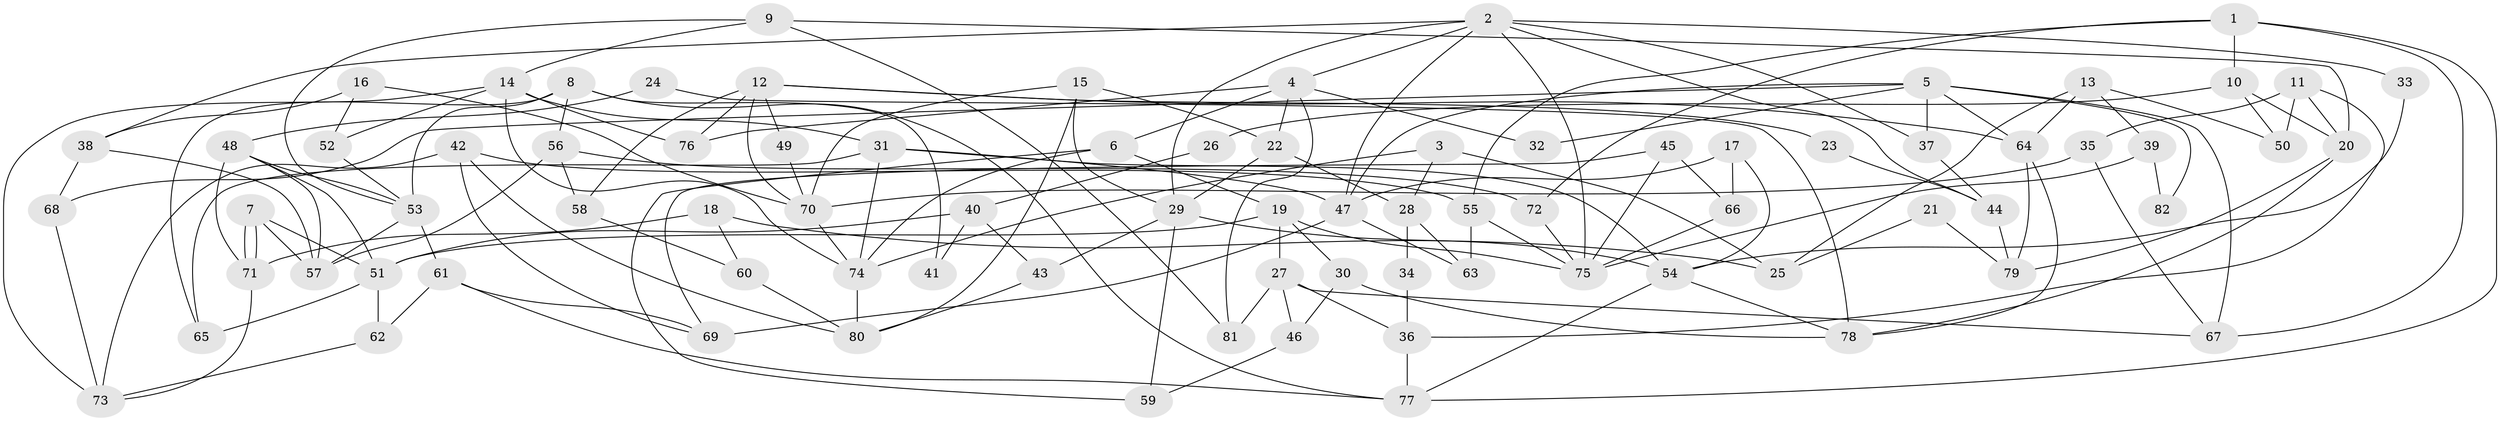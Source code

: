 // coarse degree distribution, {10: 0.04, 8: 0.04, 7: 0.04, 11: 0.02, 3: 0.24, 6: 0.06, 5: 0.16, 4: 0.24, 2: 0.14, 9: 0.02}
// Generated by graph-tools (version 1.1) at 2025/51/03/04/25 22:51:13]
// undirected, 82 vertices, 164 edges
graph export_dot {
  node [color=gray90,style=filled];
  1;
  2;
  3;
  4;
  5;
  6;
  7;
  8;
  9;
  10;
  11;
  12;
  13;
  14;
  15;
  16;
  17;
  18;
  19;
  20;
  21;
  22;
  23;
  24;
  25;
  26;
  27;
  28;
  29;
  30;
  31;
  32;
  33;
  34;
  35;
  36;
  37;
  38;
  39;
  40;
  41;
  42;
  43;
  44;
  45;
  46;
  47;
  48;
  49;
  50;
  51;
  52;
  53;
  54;
  55;
  56;
  57;
  58;
  59;
  60;
  61;
  62;
  63;
  64;
  65;
  66;
  67;
  68;
  69;
  70;
  71;
  72;
  73;
  74;
  75;
  76;
  77;
  78;
  79;
  80;
  81;
  82;
  1 -- 55;
  1 -- 67;
  1 -- 10;
  1 -- 72;
  1 -- 77;
  2 -- 47;
  2 -- 75;
  2 -- 4;
  2 -- 29;
  2 -- 33;
  2 -- 37;
  2 -- 38;
  2 -- 44;
  3 -- 74;
  3 -- 28;
  3 -- 25;
  4 -- 6;
  4 -- 22;
  4 -- 32;
  4 -- 76;
  4 -- 81;
  5 -- 68;
  5 -- 37;
  5 -- 32;
  5 -- 47;
  5 -- 64;
  5 -- 67;
  5 -- 82;
  6 -- 74;
  6 -- 19;
  6 -- 59;
  7 -- 71;
  7 -- 71;
  7 -- 57;
  7 -- 51;
  8 -- 56;
  8 -- 77;
  8 -- 41;
  8 -- 53;
  8 -- 65;
  9 -- 53;
  9 -- 14;
  9 -- 20;
  9 -- 81;
  10 -- 50;
  10 -- 20;
  10 -- 26;
  11 -- 36;
  11 -- 20;
  11 -- 35;
  11 -- 50;
  12 -- 70;
  12 -- 76;
  12 -- 23;
  12 -- 49;
  12 -- 58;
  12 -- 64;
  13 -- 64;
  13 -- 25;
  13 -- 39;
  13 -- 50;
  14 -- 73;
  14 -- 31;
  14 -- 52;
  14 -- 74;
  14 -- 76;
  15 -- 22;
  15 -- 29;
  15 -- 70;
  15 -- 80;
  16 -- 38;
  16 -- 70;
  16 -- 52;
  17 -- 47;
  17 -- 54;
  17 -- 66;
  18 -- 60;
  18 -- 71;
  18 -- 25;
  19 -- 51;
  19 -- 27;
  19 -- 30;
  19 -- 75;
  20 -- 78;
  20 -- 79;
  21 -- 79;
  21 -- 25;
  22 -- 29;
  22 -- 28;
  23 -- 44;
  24 -- 48;
  24 -- 78;
  26 -- 40;
  27 -- 46;
  27 -- 81;
  27 -- 36;
  27 -- 67;
  28 -- 63;
  28 -- 34;
  29 -- 54;
  29 -- 43;
  29 -- 59;
  30 -- 78;
  30 -- 46;
  31 -- 74;
  31 -- 65;
  31 -- 47;
  31 -- 54;
  33 -- 54;
  34 -- 36;
  35 -- 67;
  35 -- 70;
  36 -- 77;
  37 -- 44;
  38 -- 57;
  38 -- 68;
  39 -- 75;
  39 -- 82;
  40 -- 43;
  40 -- 51;
  40 -- 41;
  42 -- 80;
  42 -- 69;
  42 -- 55;
  42 -- 73;
  43 -- 80;
  44 -- 79;
  45 -- 69;
  45 -- 75;
  45 -- 66;
  46 -- 59;
  47 -- 63;
  47 -- 69;
  48 -- 53;
  48 -- 51;
  48 -- 57;
  48 -- 71;
  49 -- 70;
  51 -- 62;
  51 -- 65;
  52 -- 53;
  53 -- 57;
  53 -- 61;
  54 -- 78;
  54 -- 77;
  55 -- 75;
  55 -- 63;
  56 -- 72;
  56 -- 57;
  56 -- 58;
  58 -- 60;
  60 -- 80;
  61 -- 77;
  61 -- 62;
  61 -- 69;
  62 -- 73;
  64 -- 78;
  64 -- 79;
  66 -- 75;
  68 -- 73;
  70 -- 74;
  71 -- 73;
  72 -- 75;
  74 -- 80;
}
